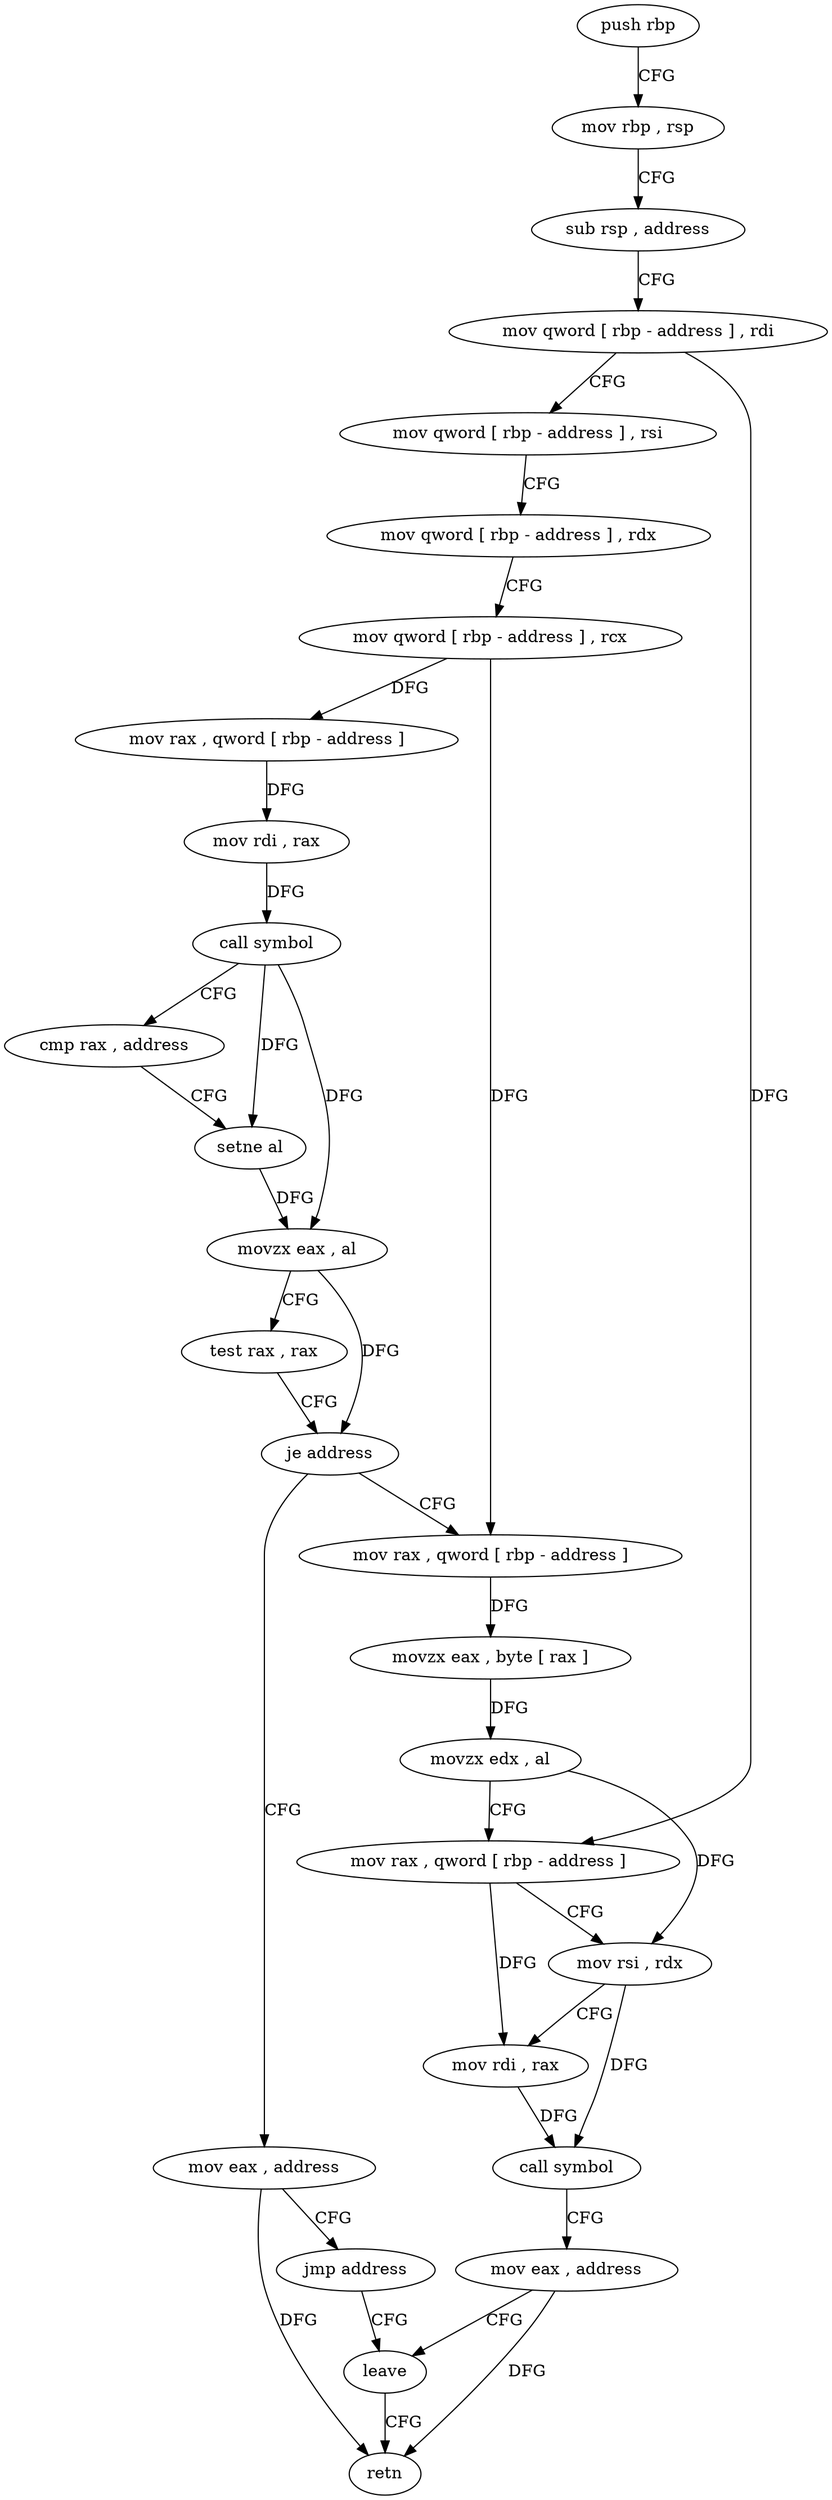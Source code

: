 digraph "func" {
"4410634" [label = "push rbp" ]
"4410635" [label = "mov rbp , rsp" ]
"4410638" [label = "sub rsp , address" ]
"4410642" [label = "mov qword [ rbp - address ] , rdi" ]
"4410646" [label = "mov qword [ rbp - address ] , rsi" ]
"4410650" [label = "mov qword [ rbp - address ] , rdx" ]
"4410654" [label = "mov qword [ rbp - address ] , rcx" ]
"4410658" [label = "mov rax , qword [ rbp - address ]" ]
"4410662" [label = "mov rdi , rax" ]
"4410665" [label = "call symbol" ]
"4410670" [label = "cmp rax , address" ]
"4410674" [label = "setne al" ]
"4410677" [label = "movzx eax , al" ]
"4410680" [label = "test rax , rax" ]
"4410683" [label = "je address" ]
"4410692" [label = "mov rax , qword [ rbp - address ]" ]
"4410685" [label = "mov eax , address" ]
"4410696" [label = "movzx eax , byte [ rax ]" ]
"4410699" [label = "movzx edx , al" ]
"4410702" [label = "mov rax , qword [ rbp - address ]" ]
"4410706" [label = "mov rsi , rdx" ]
"4410709" [label = "mov rdi , rax" ]
"4410712" [label = "call symbol" ]
"4410717" [label = "mov eax , address" ]
"4410722" [label = "leave" ]
"4410690" [label = "jmp address" ]
"4410723" [label = "retn" ]
"4410634" -> "4410635" [ label = "CFG" ]
"4410635" -> "4410638" [ label = "CFG" ]
"4410638" -> "4410642" [ label = "CFG" ]
"4410642" -> "4410646" [ label = "CFG" ]
"4410642" -> "4410702" [ label = "DFG" ]
"4410646" -> "4410650" [ label = "CFG" ]
"4410650" -> "4410654" [ label = "CFG" ]
"4410654" -> "4410658" [ label = "DFG" ]
"4410654" -> "4410692" [ label = "DFG" ]
"4410658" -> "4410662" [ label = "DFG" ]
"4410662" -> "4410665" [ label = "DFG" ]
"4410665" -> "4410670" [ label = "CFG" ]
"4410665" -> "4410674" [ label = "DFG" ]
"4410665" -> "4410677" [ label = "DFG" ]
"4410670" -> "4410674" [ label = "CFG" ]
"4410674" -> "4410677" [ label = "DFG" ]
"4410677" -> "4410680" [ label = "CFG" ]
"4410677" -> "4410683" [ label = "DFG" ]
"4410680" -> "4410683" [ label = "CFG" ]
"4410683" -> "4410692" [ label = "CFG" ]
"4410683" -> "4410685" [ label = "CFG" ]
"4410692" -> "4410696" [ label = "DFG" ]
"4410685" -> "4410690" [ label = "CFG" ]
"4410685" -> "4410723" [ label = "DFG" ]
"4410696" -> "4410699" [ label = "DFG" ]
"4410699" -> "4410702" [ label = "CFG" ]
"4410699" -> "4410706" [ label = "DFG" ]
"4410702" -> "4410706" [ label = "CFG" ]
"4410702" -> "4410709" [ label = "DFG" ]
"4410706" -> "4410709" [ label = "CFG" ]
"4410706" -> "4410712" [ label = "DFG" ]
"4410709" -> "4410712" [ label = "DFG" ]
"4410712" -> "4410717" [ label = "CFG" ]
"4410717" -> "4410722" [ label = "CFG" ]
"4410717" -> "4410723" [ label = "DFG" ]
"4410722" -> "4410723" [ label = "CFG" ]
"4410690" -> "4410722" [ label = "CFG" ]
}
